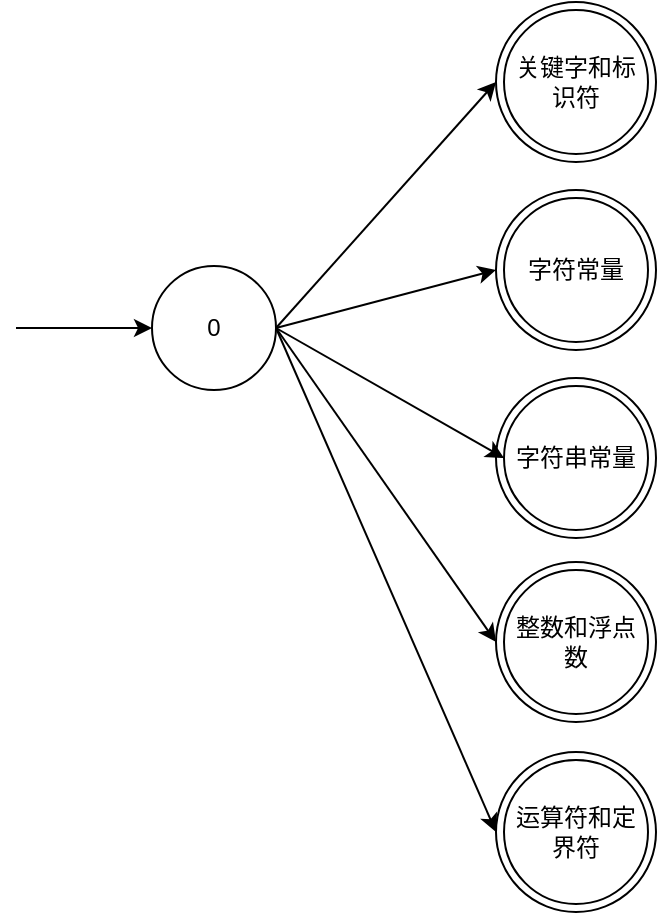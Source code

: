 <mxfile version="20.8.20" type="github">
  <diagram name="第 1 页" id="ZQqhZ8Hld0Toa0hUssgE">
    <mxGraphModel dx="1101" dy="581" grid="0" gridSize="10" guides="1" tooltips="1" connect="1" arrows="1" fold="1" page="1" pageScale="1" pageWidth="827" pageHeight="1169" math="0" shadow="0">
      <root>
        <mxCell id="0" />
        <mxCell id="1" parent="0" />
        <mxCell id="TY5nDxPquooeXLGGJWgU-8" value="" style="ellipse;whiteSpace=wrap;html=1;aspect=fixed;" vertex="1" parent="1">
          <mxGeometry x="311" y="249" width="80" height="80" as="geometry" />
        </mxCell>
        <mxCell id="TY5nDxPquooeXLGGJWgU-9" value="" style="ellipse;whiteSpace=wrap;html=1;aspect=fixed;" vertex="1" parent="1">
          <mxGeometry x="311" y="155" width="80" height="80" as="geometry" />
        </mxCell>
        <mxCell id="TY5nDxPquooeXLGGJWgU-7" value="" style="ellipse;whiteSpace=wrap;html=1;aspect=fixed;" vertex="1" parent="1">
          <mxGeometry x="311" y="61" width="80" height="80" as="geometry" />
        </mxCell>
        <mxCell id="TY5nDxPquooeXLGGJWgU-2" value="0" style="ellipse;whiteSpace=wrap;html=1;aspect=fixed;" vertex="1" parent="1">
          <mxGeometry x="139" y="193" width="62" height="62" as="geometry" />
        </mxCell>
        <mxCell id="TY5nDxPquooeXLGGJWgU-3" value="" style="endArrow=classic;html=1;rounded=0;" edge="1" parent="1">
          <mxGeometry width="50" height="50" relative="1" as="geometry">
            <mxPoint x="71" y="224" as="sourcePoint" />
            <mxPoint x="139" y="224" as="targetPoint" />
          </mxGeometry>
        </mxCell>
        <mxCell id="TY5nDxPquooeXLGGJWgU-4" value="关键字和标识符" style="ellipse;whiteSpace=wrap;html=1;aspect=fixed;" vertex="1" parent="1">
          <mxGeometry x="315" y="65" width="72" height="72" as="geometry" />
        </mxCell>
        <mxCell id="TY5nDxPquooeXLGGJWgU-5" value="字符常量" style="ellipse;whiteSpace=wrap;html=1;aspect=fixed;" vertex="1" parent="1">
          <mxGeometry x="315" y="159" width="72" height="72" as="geometry" />
        </mxCell>
        <mxCell id="TY5nDxPquooeXLGGJWgU-6" value="字符串常量" style="ellipse;whiteSpace=wrap;html=1;aspect=fixed;" vertex="1" parent="1">
          <mxGeometry x="315" y="253" width="72" height="72" as="geometry" />
        </mxCell>
        <mxCell id="TY5nDxPquooeXLGGJWgU-10" value="" style="ellipse;whiteSpace=wrap;html=1;aspect=fixed;" vertex="1" parent="1">
          <mxGeometry x="311" y="341" width="80" height="80" as="geometry" />
        </mxCell>
        <mxCell id="TY5nDxPquooeXLGGJWgU-11" value="整数和浮点数" style="ellipse;whiteSpace=wrap;html=1;aspect=fixed;" vertex="1" parent="1">
          <mxGeometry x="315" y="345" width="72" height="72" as="geometry" />
        </mxCell>
        <mxCell id="TY5nDxPquooeXLGGJWgU-12" value="" style="ellipse;whiteSpace=wrap;html=1;aspect=fixed;" vertex="1" parent="1">
          <mxGeometry x="311" y="436" width="80" height="80" as="geometry" />
        </mxCell>
        <mxCell id="TY5nDxPquooeXLGGJWgU-13" value="运算符和定界符" style="ellipse;whiteSpace=wrap;html=1;aspect=fixed;" vertex="1" parent="1">
          <mxGeometry x="315" y="440" width="72" height="72" as="geometry" />
        </mxCell>
        <mxCell id="TY5nDxPquooeXLGGJWgU-14" value="" style="endArrow=classic;html=1;rounded=0;exitX=1;exitY=0.5;exitDx=0;exitDy=0;entryX=0;entryY=0.5;entryDx=0;entryDy=0;" edge="1" parent="1" source="TY5nDxPquooeXLGGJWgU-2" target="TY5nDxPquooeXLGGJWgU-7">
          <mxGeometry width="50" height="50" relative="1" as="geometry">
            <mxPoint x="253" y="340" as="sourcePoint" />
            <mxPoint x="303" y="290" as="targetPoint" />
          </mxGeometry>
        </mxCell>
        <mxCell id="TY5nDxPquooeXLGGJWgU-15" value="" style="endArrow=classic;html=1;rounded=0;exitX=1;exitY=0.5;exitDx=0;exitDy=0;entryX=0;entryY=0.5;entryDx=0;entryDy=0;" edge="1" parent="1" source="TY5nDxPquooeXLGGJWgU-2" target="TY5nDxPquooeXLGGJWgU-9">
          <mxGeometry width="50" height="50" relative="1" as="geometry">
            <mxPoint x="213" y="239" as="sourcePoint" />
            <mxPoint x="323" y="116" as="targetPoint" />
          </mxGeometry>
        </mxCell>
        <mxCell id="TY5nDxPquooeXLGGJWgU-16" value="" style="endArrow=classic;html=1;rounded=0;exitX=1;exitY=0.5;exitDx=0;exitDy=0;entryX=0;entryY=0.5;entryDx=0;entryDy=0;" edge="1" parent="1" source="TY5nDxPquooeXLGGJWgU-2" target="TY5nDxPquooeXLGGJWgU-12">
          <mxGeometry width="50" height="50" relative="1" as="geometry">
            <mxPoint x="122" y="563" as="sourcePoint" />
            <mxPoint x="232" y="440" as="targetPoint" />
          </mxGeometry>
        </mxCell>
        <mxCell id="TY5nDxPquooeXLGGJWgU-17" value="" style="endArrow=classic;html=1;rounded=0;exitX=1;exitY=0.5;exitDx=0;exitDy=0;entryX=0;entryY=0.5;entryDx=0;entryDy=0;" edge="1" parent="1" source="TY5nDxPquooeXLGGJWgU-2" target="TY5nDxPquooeXLGGJWgU-6">
          <mxGeometry width="50" height="50" relative="1" as="geometry">
            <mxPoint x="47" y="485" as="sourcePoint" />
            <mxPoint x="157" y="362" as="targetPoint" />
          </mxGeometry>
        </mxCell>
        <mxCell id="TY5nDxPquooeXLGGJWgU-18" value="" style="endArrow=classic;html=1;rounded=0;exitX=1;exitY=0.5;exitDx=0;exitDy=0;entryX=0;entryY=0.5;entryDx=0;entryDy=0;" edge="1" parent="1" source="TY5nDxPquooeXLGGJWgU-2" target="TY5nDxPquooeXLGGJWgU-10">
          <mxGeometry width="50" height="50" relative="1" as="geometry">
            <mxPoint x="88" y="512" as="sourcePoint" />
            <mxPoint x="198" y="389" as="targetPoint" />
          </mxGeometry>
        </mxCell>
      </root>
    </mxGraphModel>
  </diagram>
</mxfile>

